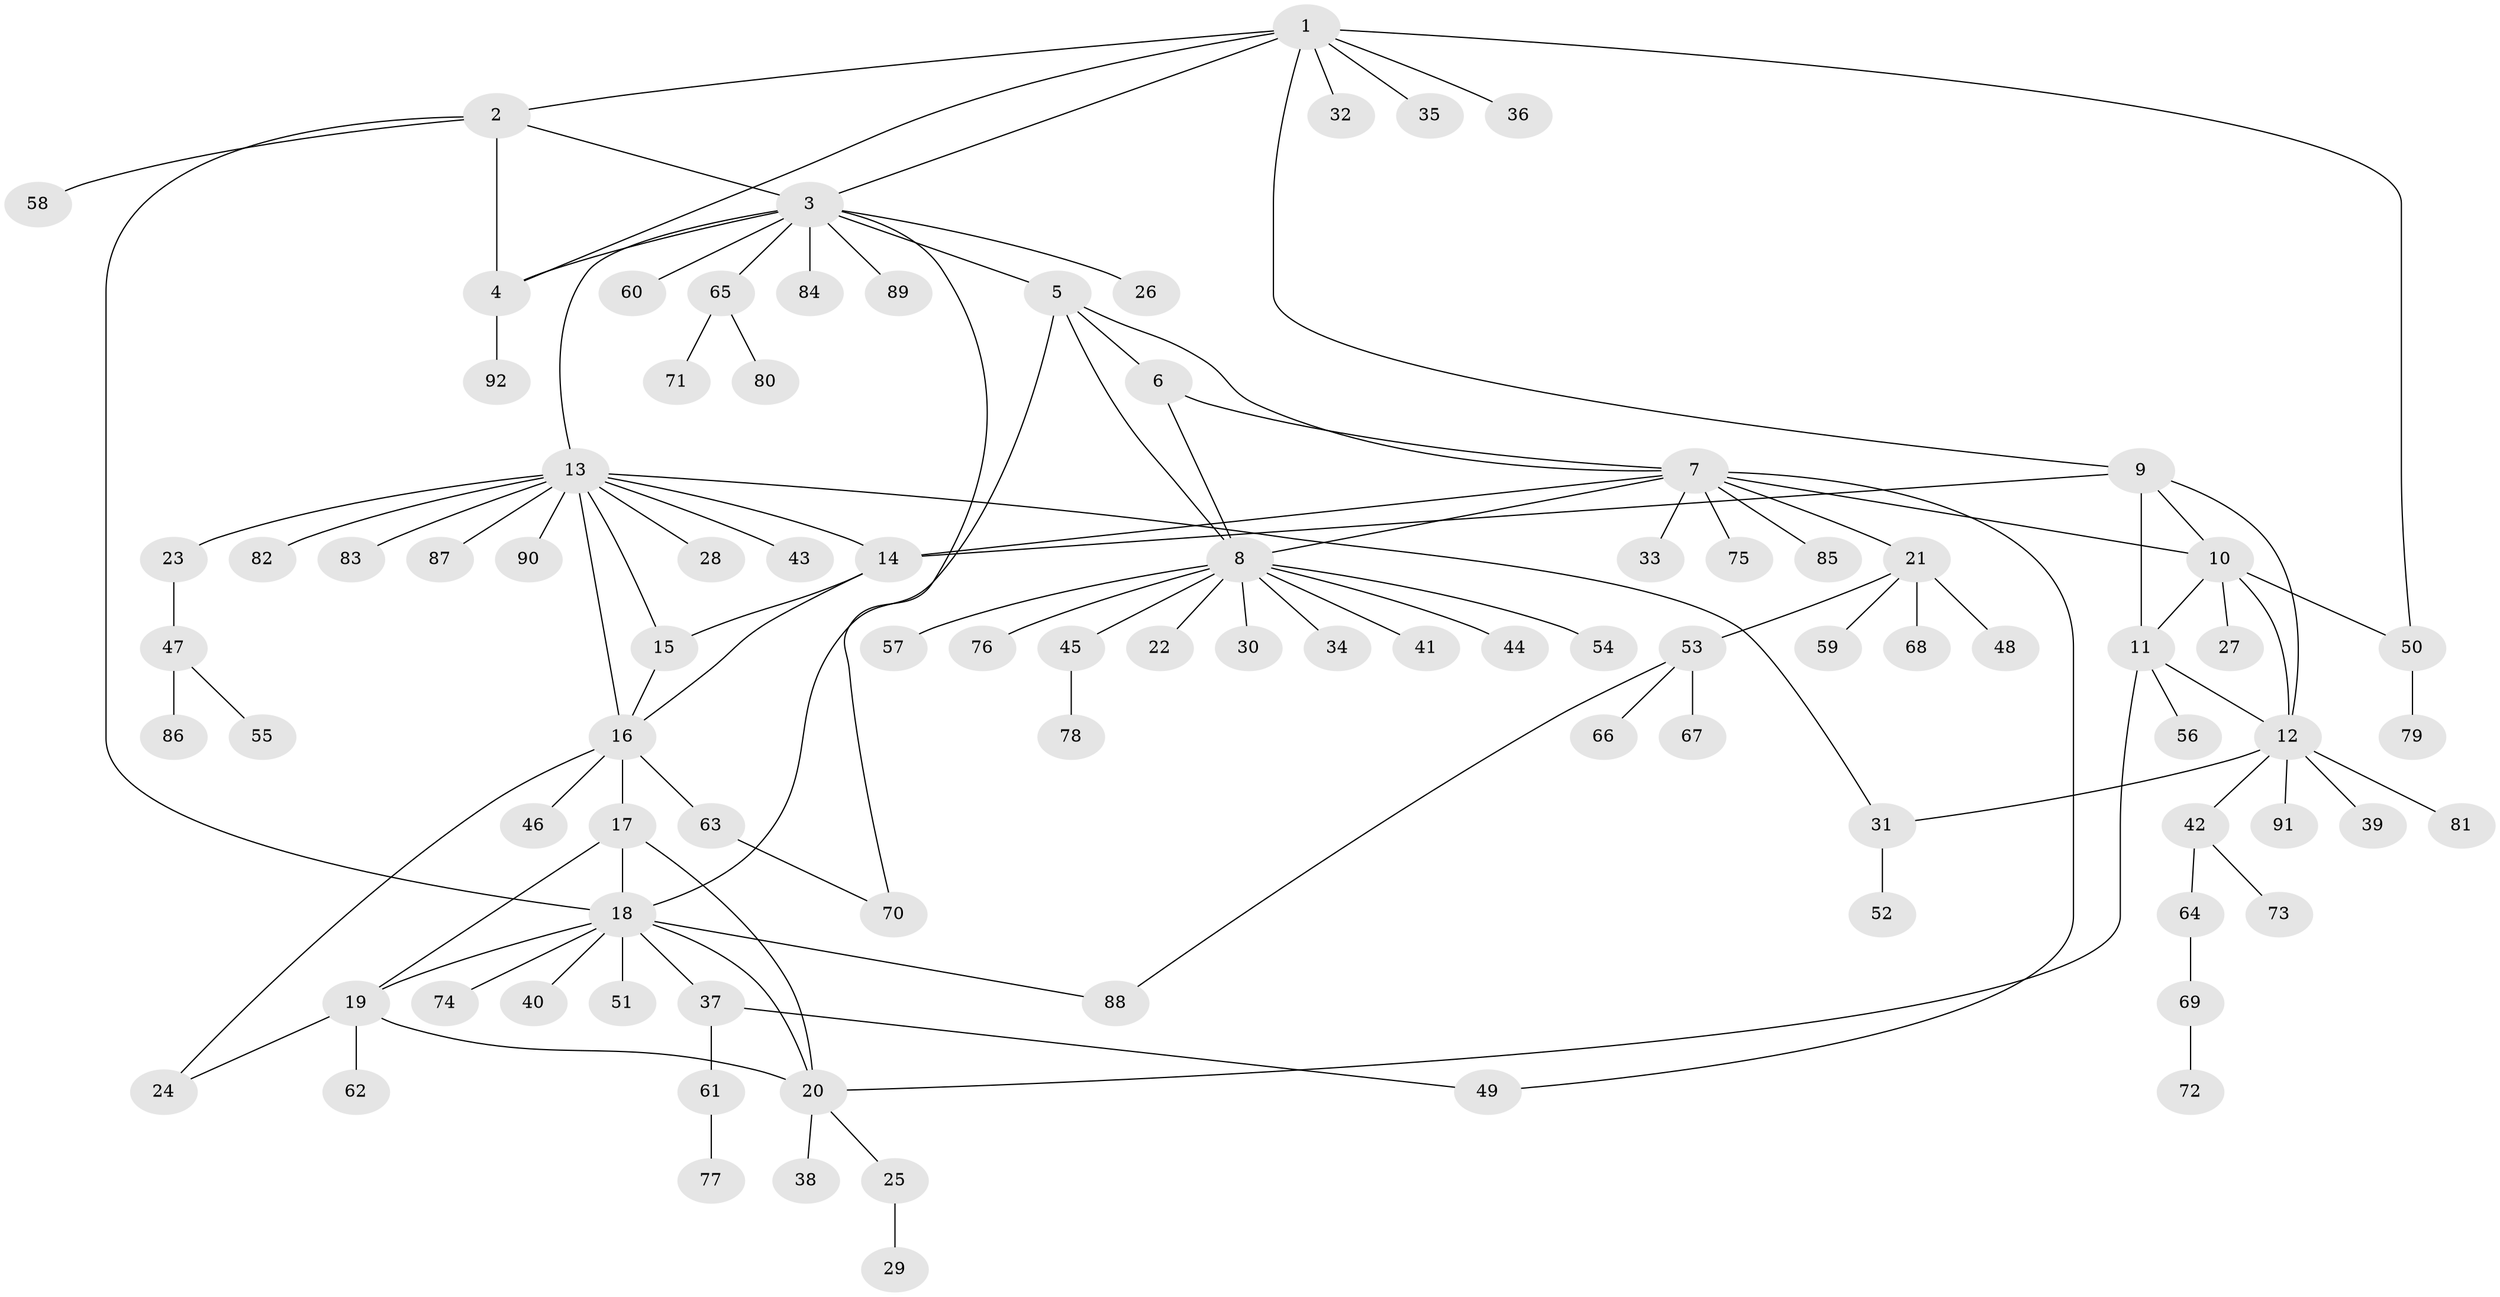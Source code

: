 // Generated by graph-tools (version 1.1) at 2025/50/03/09/25 03:50:37]
// undirected, 92 vertices, 118 edges
graph export_dot {
graph [start="1"]
  node [color=gray90,style=filled];
  1;
  2;
  3;
  4;
  5;
  6;
  7;
  8;
  9;
  10;
  11;
  12;
  13;
  14;
  15;
  16;
  17;
  18;
  19;
  20;
  21;
  22;
  23;
  24;
  25;
  26;
  27;
  28;
  29;
  30;
  31;
  32;
  33;
  34;
  35;
  36;
  37;
  38;
  39;
  40;
  41;
  42;
  43;
  44;
  45;
  46;
  47;
  48;
  49;
  50;
  51;
  52;
  53;
  54;
  55;
  56;
  57;
  58;
  59;
  60;
  61;
  62;
  63;
  64;
  65;
  66;
  67;
  68;
  69;
  70;
  71;
  72;
  73;
  74;
  75;
  76;
  77;
  78;
  79;
  80;
  81;
  82;
  83;
  84;
  85;
  86;
  87;
  88;
  89;
  90;
  91;
  92;
  1 -- 2;
  1 -- 3;
  1 -- 4;
  1 -- 9;
  1 -- 32;
  1 -- 35;
  1 -- 36;
  1 -- 50;
  2 -- 3;
  2 -- 4;
  2 -- 18;
  2 -- 58;
  3 -- 4;
  3 -- 5;
  3 -- 13;
  3 -- 26;
  3 -- 60;
  3 -- 65;
  3 -- 70;
  3 -- 84;
  3 -- 89;
  4 -- 92;
  5 -- 6;
  5 -- 7;
  5 -- 8;
  5 -- 18;
  6 -- 7;
  6 -- 8;
  7 -- 8;
  7 -- 10;
  7 -- 14;
  7 -- 21;
  7 -- 33;
  7 -- 49;
  7 -- 75;
  7 -- 85;
  8 -- 22;
  8 -- 30;
  8 -- 34;
  8 -- 41;
  8 -- 44;
  8 -- 45;
  8 -- 54;
  8 -- 57;
  8 -- 76;
  9 -- 10;
  9 -- 11;
  9 -- 12;
  9 -- 14;
  10 -- 11;
  10 -- 12;
  10 -- 27;
  10 -- 50;
  11 -- 12;
  11 -- 20;
  11 -- 56;
  12 -- 31;
  12 -- 39;
  12 -- 42;
  12 -- 81;
  12 -- 91;
  13 -- 14;
  13 -- 15;
  13 -- 16;
  13 -- 23;
  13 -- 28;
  13 -- 31;
  13 -- 43;
  13 -- 82;
  13 -- 83;
  13 -- 87;
  13 -- 90;
  14 -- 15;
  14 -- 16;
  15 -- 16;
  16 -- 17;
  16 -- 24;
  16 -- 46;
  16 -- 63;
  17 -- 18;
  17 -- 19;
  17 -- 20;
  18 -- 19;
  18 -- 20;
  18 -- 37;
  18 -- 40;
  18 -- 51;
  18 -- 74;
  18 -- 88;
  19 -- 20;
  19 -- 24;
  19 -- 62;
  20 -- 25;
  20 -- 38;
  21 -- 48;
  21 -- 53;
  21 -- 59;
  21 -- 68;
  23 -- 47;
  25 -- 29;
  31 -- 52;
  37 -- 49;
  37 -- 61;
  42 -- 64;
  42 -- 73;
  45 -- 78;
  47 -- 55;
  47 -- 86;
  50 -- 79;
  53 -- 66;
  53 -- 67;
  53 -- 88;
  61 -- 77;
  63 -- 70;
  64 -- 69;
  65 -- 71;
  65 -- 80;
  69 -- 72;
}
